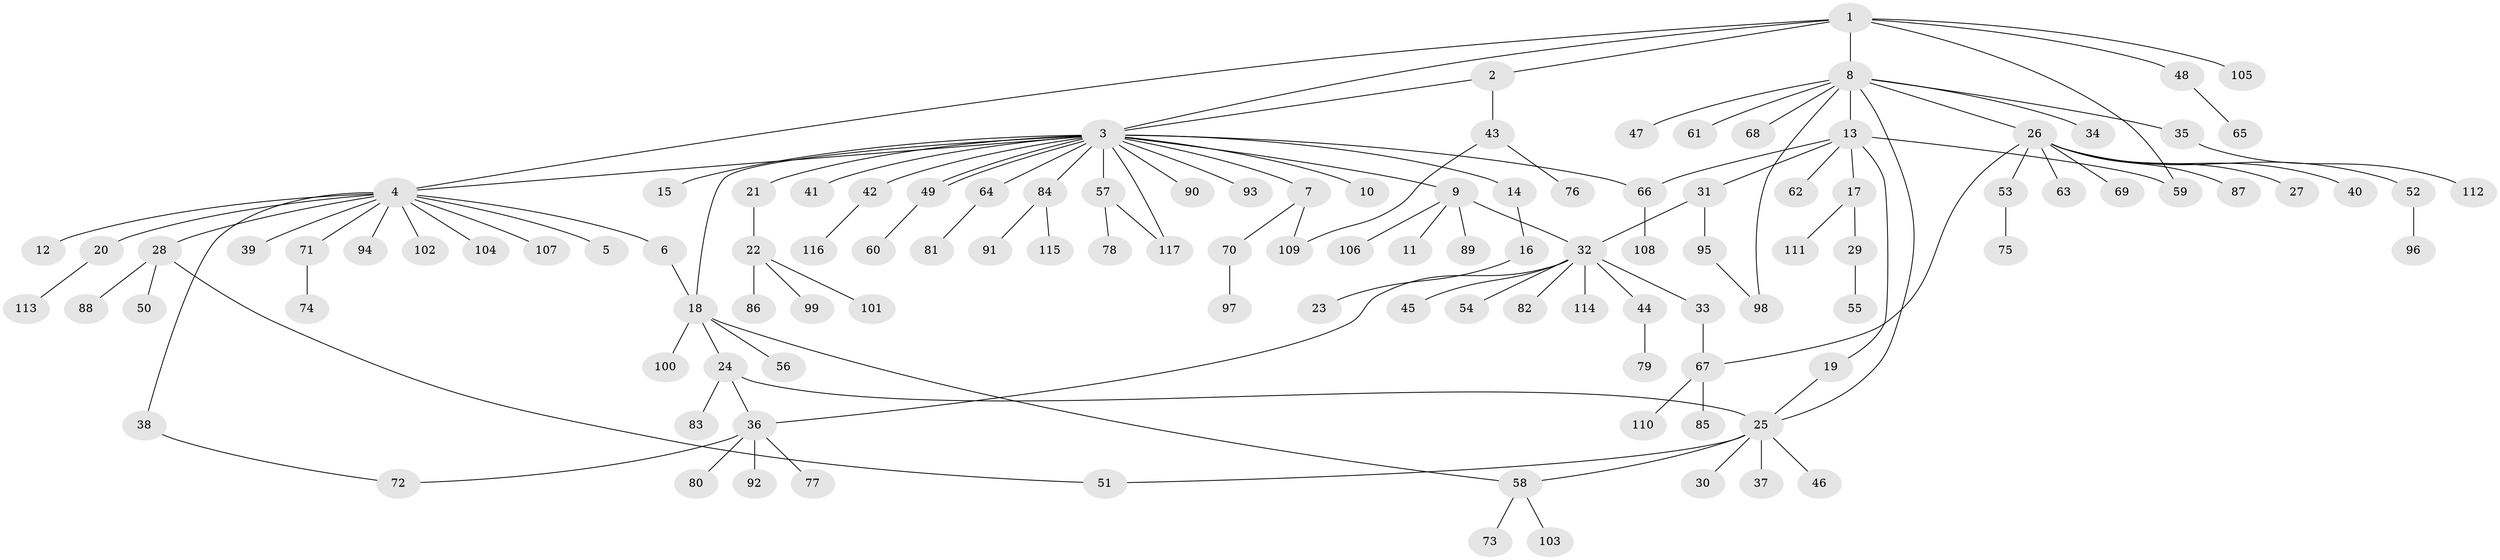 // coarse degree distribution, {7: 0.011494252873563218, 3: 0.10344827586206896, 21: 0.011494252873563218, 14: 0.011494252873563218, 1: 0.6206896551724138, 2: 0.13793103448275862, 9: 0.011494252873563218, 4: 0.022988505747126436, 6: 0.011494252873563218, 5: 0.022988505747126436, 10: 0.011494252873563218, 8: 0.022988505747126436}
// Generated by graph-tools (version 1.1) at 2025/23/03/03/25 07:23:55]
// undirected, 117 vertices, 133 edges
graph export_dot {
graph [start="1"]
  node [color=gray90,style=filled];
  1;
  2;
  3;
  4;
  5;
  6;
  7;
  8;
  9;
  10;
  11;
  12;
  13;
  14;
  15;
  16;
  17;
  18;
  19;
  20;
  21;
  22;
  23;
  24;
  25;
  26;
  27;
  28;
  29;
  30;
  31;
  32;
  33;
  34;
  35;
  36;
  37;
  38;
  39;
  40;
  41;
  42;
  43;
  44;
  45;
  46;
  47;
  48;
  49;
  50;
  51;
  52;
  53;
  54;
  55;
  56;
  57;
  58;
  59;
  60;
  61;
  62;
  63;
  64;
  65;
  66;
  67;
  68;
  69;
  70;
  71;
  72;
  73;
  74;
  75;
  76;
  77;
  78;
  79;
  80;
  81;
  82;
  83;
  84;
  85;
  86;
  87;
  88;
  89;
  90;
  91;
  92;
  93;
  94;
  95;
  96;
  97;
  98;
  99;
  100;
  101;
  102;
  103;
  104;
  105;
  106;
  107;
  108;
  109;
  110;
  111;
  112;
  113;
  114;
  115;
  116;
  117;
  1 -- 2;
  1 -- 3;
  1 -- 4;
  1 -- 8;
  1 -- 48;
  1 -- 59;
  1 -- 105;
  2 -- 3;
  2 -- 43;
  3 -- 4;
  3 -- 7;
  3 -- 9;
  3 -- 10;
  3 -- 14;
  3 -- 15;
  3 -- 18;
  3 -- 21;
  3 -- 41;
  3 -- 42;
  3 -- 49;
  3 -- 49;
  3 -- 57;
  3 -- 64;
  3 -- 66;
  3 -- 84;
  3 -- 90;
  3 -- 93;
  3 -- 117;
  4 -- 5;
  4 -- 6;
  4 -- 12;
  4 -- 20;
  4 -- 28;
  4 -- 38;
  4 -- 39;
  4 -- 71;
  4 -- 94;
  4 -- 102;
  4 -- 104;
  4 -- 107;
  6 -- 18;
  7 -- 70;
  7 -- 109;
  8 -- 13;
  8 -- 25;
  8 -- 26;
  8 -- 34;
  8 -- 35;
  8 -- 47;
  8 -- 61;
  8 -- 68;
  8 -- 98;
  9 -- 11;
  9 -- 32;
  9 -- 89;
  9 -- 106;
  13 -- 17;
  13 -- 19;
  13 -- 31;
  13 -- 59;
  13 -- 62;
  13 -- 66;
  14 -- 16;
  16 -- 23;
  17 -- 29;
  17 -- 111;
  18 -- 24;
  18 -- 56;
  18 -- 58;
  18 -- 100;
  19 -- 25;
  20 -- 113;
  21 -- 22;
  22 -- 86;
  22 -- 99;
  22 -- 101;
  24 -- 25;
  24 -- 36;
  24 -- 83;
  25 -- 30;
  25 -- 37;
  25 -- 46;
  25 -- 51;
  25 -- 58;
  26 -- 27;
  26 -- 40;
  26 -- 52;
  26 -- 53;
  26 -- 63;
  26 -- 67;
  26 -- 69;
  26 -- 87;
  28 -- 50;
  28 -- 51;
  28 -- 88;
  29 -- 55;
  31 -- 32;
  31 -- 95;
  32 -- 33;
  32 -- 36;
  32 -- 44;
  32 -- 45;
  32 -- 54;
  32 -- 82;
  32 -- 114;
  33 -- 67;
  35 -- 112;
  36 -- 72;
  36 -- 77;
  36 -- 80;
  36 -- 92;
  38 -- 72;
  42 -- 116;
  43 -- 76;
  43 -- 109;
  44 -- 79;
  48 -- 65;
  49 -- 60;
  52 -- 96;
  53 -- 75;
  57 -- 78;
  57 -- 117;
  58 -- 73;
  58 -- 103;
  64 -- 81;
  66 -- 108;
  67 -- 85;
  67 -- 110;
  70 -- 97;
  71 -- 74;
  84 -- 91;
  84 -- 115;
  95 -- 98;
}
